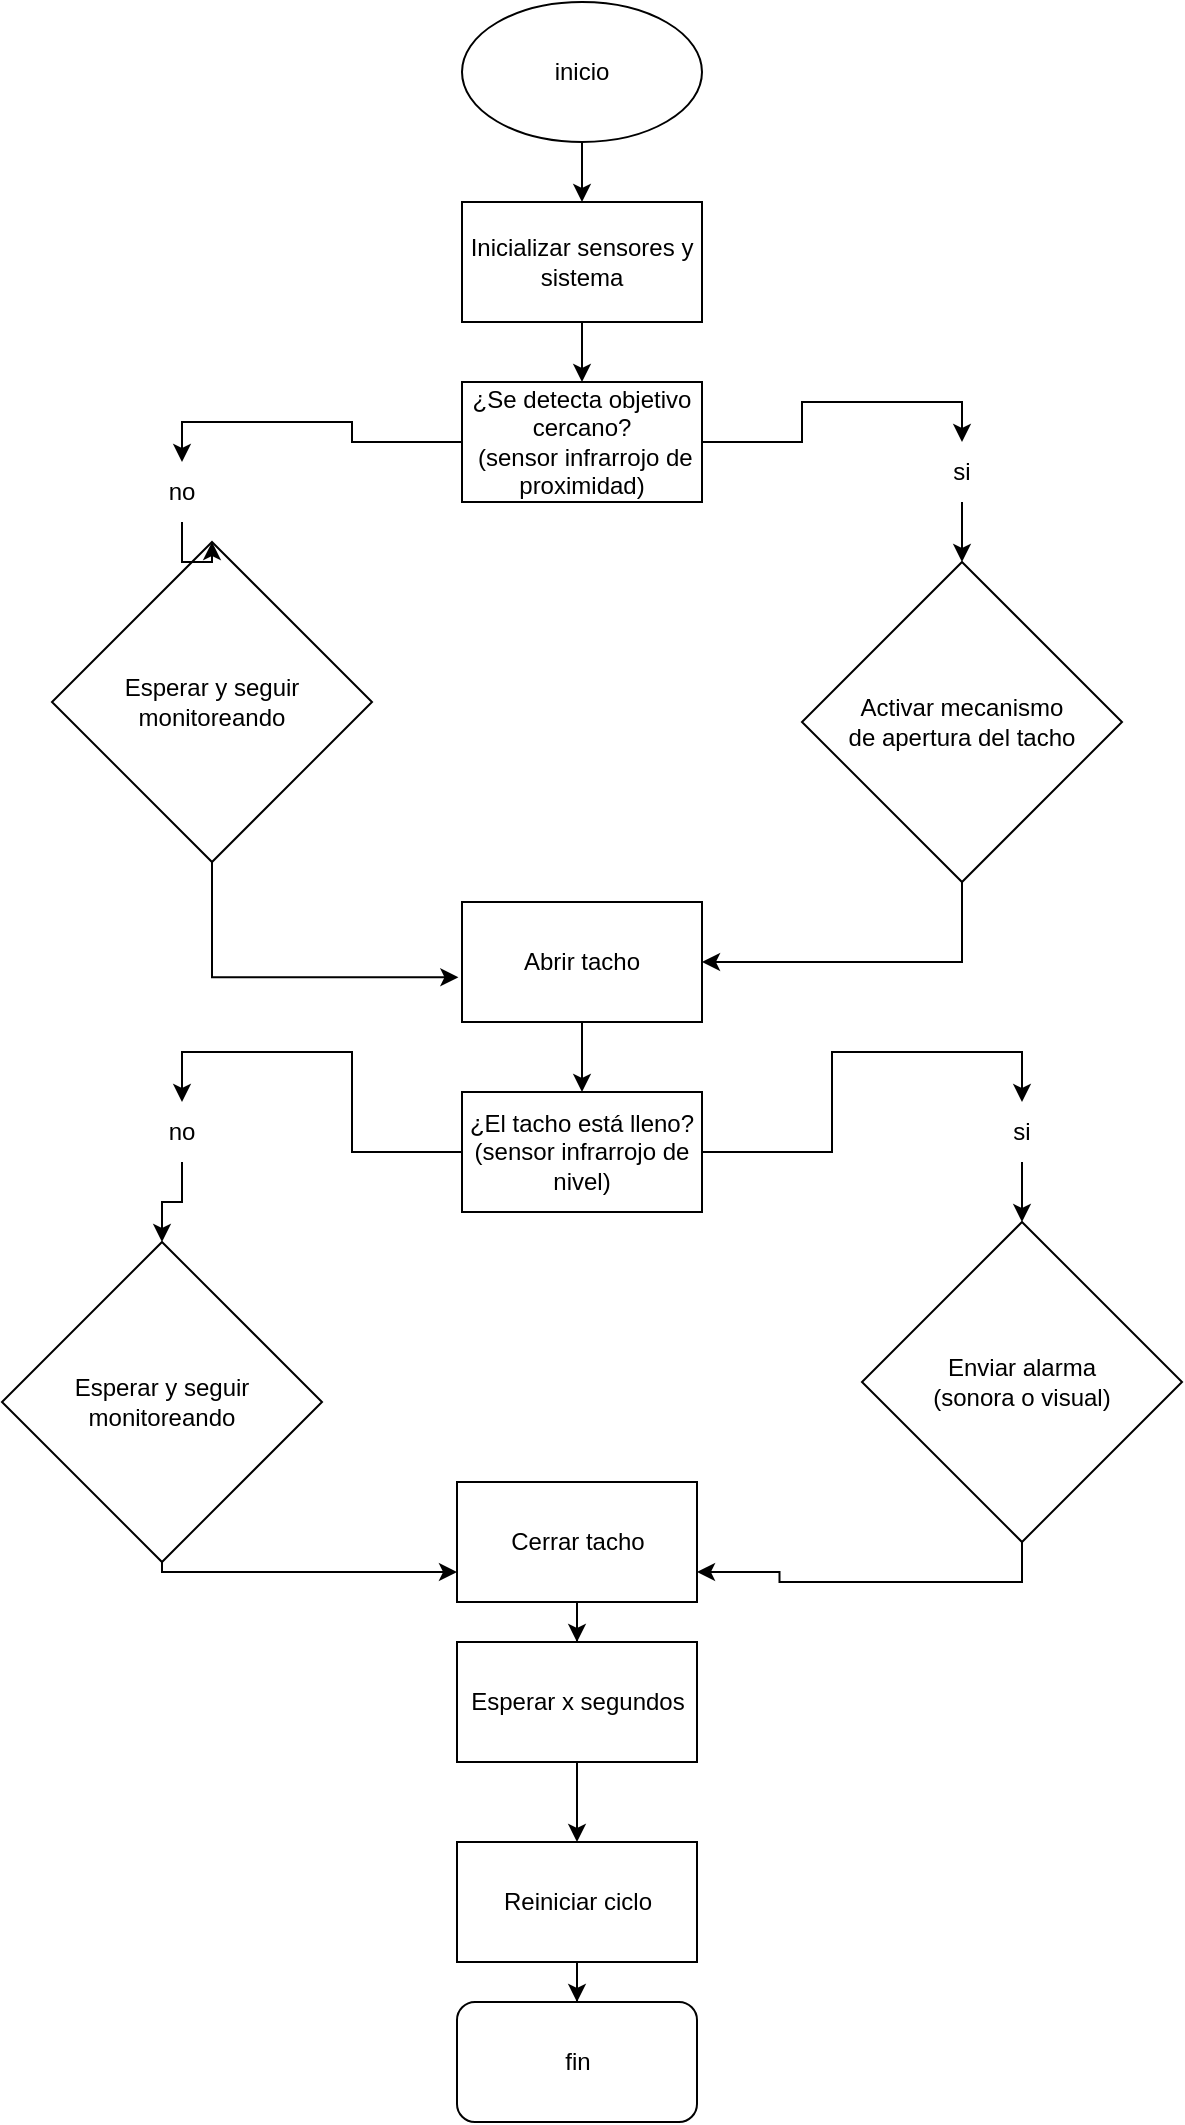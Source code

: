<mxfile version="24.4.8" type="github">
  <diagram name="Página-1" id="Fdcft_bbUGeoOQ0fvpE3">
    <mxGraphModel dx="1306" dy="607" grid="1" gridSize="10" guides="1" tooltips="1" connect="1" arrows="1" fold="1" page="1" pageScale="1" pageWidth="827" pageHeight="1169" math="0" shadow="0">
      <root>
        <mxCell id="0" />
        <mxCell id="1" parent="0" />
        <mxCell id="RHaixXQDEJietZLJNfVG-19" style="edgeStyle=orthogonalEdgeStyle;rounded=0;orthogonalLoop=1;jettySize=auto;html=1;entryX=0.5;entryY=0;entryDx=0;entryDy=0;" edge="1" parent="1" source="RHaixXQDEJietZLJNfVG-2" target="RHaixXQDEJietZLJNfVG-14">
          <mxGeometry relative="1" as="geometry" />
        </mxCell>
        <mxCell id="RHaixXQDEJietZLJNfVG-2" value="inicio" style="ellipse;whiteSpace=wrap;html=1;" vertex="1" parent="1">
          <mxGeometry x="310" y="10" width="120" height="70" as="geometry" />
        </mxCell>
        <mxCell id="RHaixXQDEJietZLJNfVG-23" style="edgeStyle=orthogonalEdgeStyle;rounded=0;orthogonalLoop=1;jettySize=auto;html=1;entryX=-0.015;entryY=0.627;entryDx=0;entryDy=0;entryPerimeter=0;" edge="1" parent="1" source="RHaixXQDEJietZLJNfVG-4" target="RHaixXQDEJietZLJNfVG-11">
          <mxGeometry relative="1" as="geometry">
            <mxPoint x="185" y="510.0" as="targetPoint" />
            <Array as="points">
              <mxPoint x="185" y="498" />
            </Array>
          </mxGeometry>
        </mxCell>
        <mxCell id="RHaixXQDEJietZLJNfVG-4" value="&lt;div&gt;Esperar y seguir&lt;/div&gt;&lt;div&gt;monitoreando&lt;/div&gt;" style="rhombus;whiteSpace=wrap;html=1;" vertex="1" parent="1">
          <mxGeometry x="105" y="280" width="160" height="160" as="geometry" />
        </mxCell>
        <mxCell id="RHaixXQDEJietZLJNfVG-25" style="edgeStyle=orthogonalEdgeStyle;rounded=0;orthogonalLoop=1;jettySize=auto;html=1;entryX=1;entryY=0.5;entryDx=0;entryDy=0;exitX=0.5;exitY=1;exitDx=0;exitDy=0;" edge="1" parent="1" source="RHaixXQDEJietZLJNfVG-5" target="RHaixXQDEJietZLJNfVG-11">
          <mxGeometry relative="1" as="geometry">
            <mxPoint x="550" y="580" as="targetPoint" />
            <Array as="points">
              <mxPoint x="560" y="490" />
            </Array>
          </mxGeometry>
        </mxCell>
        <mxCell id="RHaixXQDEJietZLJNfVG-5" value="&lt;div&gt;Activar mecanismo&lt;/div&gt;&lt;div&gt;de apertura del tacho&lt;/div&gt;" style="rhombus;whiteSpace=wrap;html=1;" vertex="1" parent="1">
          <mxGeometry x="480" y="290" width="160" height="160" as="geometry" />
        </mxCell>
        <mxCell id="RHaixXQDEJietZLJNfVG-30" style="edgeStyle=orthogonalEdgeStyle;rounded=0;orthogonalLoop=1;jettySize=auto;html=1;entryX=0;entryY=0.75;entryDx=0;entryDy=0;" edge="1" parent="1" source="RHaixXQDEJietZLJNfVG-7" target="RHaixXQDEJietZLJNfVG-16">
          <mxGeometry relative="1" as="geometry">
            <Array as="points">
              <mxPoint x="160" y="795" />
            </Array>
          </mxGeometry>
        </mxCell>
        <mxCell id="RHaixXQDEJietZLJNfVG-7" value="&lt;div&gt;Esperar y seguir&lt;/div&gt;&lt;div&gt;monitoreando&lt;/div&gt;" style="rhombus;whiteSpace=wrap;html=1;" vertex="1" parent="1">
          <mxGeometry x="80" y="630" width="160" height="160" as="geometry" />
        </mxCell>
        <mxCell id="RHaixXQDEJietZLJNfVG-31" style="edgeStyle=orthogonalEdgeStyle;rounded=0;orthogonalLoop=1;jettySize=auto;html=1;exitX=0.5;exitY=1;exitDx=0;exitDy=0;entryX=1;entryY=0.75;entryDx=0;entryDy=0;" edge="1" parent="1" source="RHaixXQDEJietZLJNfVG-8" target="RHaixXQDEJietZLJNfVG-16">
          <mxGeometry relative="1" as="geometry" />
        </mxCell>
        <mxCell id="RHaixXQDEJietZLJNfVG-8" value="&lt;div&gt;Enviar alarma&lt;/div&gt;&lt;div&gt;(sonora o visual)&lt;/div&gt;" style="rhombus;whiteSpace=wrap;html=1;" vertex="1" parent="1">
          <mxGeometry x="510" y="620" width="160" height="160" as="geometry" />
        </mxCell>
        <mxCell id="RHaixXQDEJietZLJNfVG-9" value="fin" style="rounded=1;whiteSpace=wrap;html=1;" vertex="1" parent="1">
          <mxGeometry x="307.5" y="1010" width="120" height="60" as="geometry" />
        </mxCell>
        <mxCell id="RHaixXQDEJietZLJNfVG-28" style="edgeStyle=orthogonalEdgeStyle;rounded=0;orthogonalLoop=1;jettySize=auto;html=1;entryX=0.5;entryY=0;entryDx=0;entryDy=0;" edge="1" parent="1" source="RHaixXQDEJietZLJNfVG-41" target="RHaixXQDEJietZLJNfVG-8">
          <mxGeometry relative="1" as="geometry" />
        </mxCell>
        <mxCell id="RHaixXQDEJietZLJNfVG-29" style="edgeStyle=orthogonalEdgeStyle;rounded=0;orthogonalLoop=1;jettySize=auto;html=1;entryX=0.5;entryY=0;entryDx=0;entryDy=0;" edge="1" parent="1" source="RHaixXQDEJietZLJNfVG-39" target="RHaixXQDEJietZLJNfVG-7">
          <mxGeometry relative="1" as="geometry" />
        </mxCell>
        <mxCell id="RHaixXQDEJietZLJNfVG-10" value="¿El tacho está lleno?&lt;br/&gt;              (sensor infrarrojo de nivel)" style="rounded=0;whiteSpace=wrap;html=1;" vertex="1" parent="1">
          <mxGeometry x="310" y="555" width="120" height="60" as="geometry" />
        </mxCell>
        <mxCell id="RHaixXQDEJietZLJNfVG-27" style="edgeStyle=orthogonalEdgeStyle;rounded=0;orthogonalLoop=1;jettySize=auto;html=1;" edge="1" parent="1" source="RHaixXQDEJietZLJNfVG-11" target="RHaixXQDEJietZLJNfVG-10">
          <mxGeometry relative="1" as="geometry" />
        </mxCell>
        <mxCell id="RHaixXQDEJietZLJNfVG-11" value="Abrir tacho" style="rounded=0;whiteSpace=wrap;html=1;" vertex="1" parent="1">
          <mxGeometry x="310" y="460" width="120" height="60" as="geometry" />
        </mxCell>
        <mxCell id="RHaixXQDEJietZLJNfVG-21" style="edgeStyle=orthogonalEdgeStyle;rounded=0;orthogonalLoop=1;jettySize=auto;html=1;entryX=0.5;entryY=0;entryDx=0;entryDy=0;" edge="1" parent="1" source="RHaixXQDEJietZLJNfVG-35" target="RHaixXQDEJietZLJNfVG-4">
          <mxGeometry relative="1" as="geometry">
            <mxPoint x="180" y="230" as="targetPoint" />
          </mxGeometry>
        </mxCell>
        <mxCell id="RHaixXQDEJietZLJNfVG-22" style="edgeStyle=orthogonalEdgeStyle;rounded=0;orthogonalLoop=1;jettySize=auto;html=1;entryX=0.5;entryY=0;entryDx=0;entryDy=0;" edge="1" parent="1" source="RHaixXQDEJietZLJNfVG-37" target="RHaixXQDEJietZLJNfVG-5">
          <mxGeometry relative="1" as="geometry">
            <mxPoint x="570" y="230" as="targetPoint" />
          </mxGeometry>
        </mxCell>
        <mxCell id="RHaixXQDEJietZLJNfVG-12" value="&lt;div&gt;¿Se detecta objetivo cercano?&lt;/div&gt;&lt;div&gt;&amp;nbsp;(sensor infrarrojo de proximidad)&lt;/div&gt;" style="rounded=0;whiteSpace=wrap;html=1;" vertex="1" parent="1">
          <mxGeometry x="310" y="200" width="120" height="60" as="geometry" />
        </mxCell>
        <mxCell id="RHaixXQDEJietZLJNfVG-20" style="edgeStyle=orthogonalEdgeStyle;rounded=0;orthogonalLoop=1;jettySize=auto;html=1;entryX=0.5;entryY=0;entryDx=0;entryDy=0;" edge="1" parent="1" source="RHaixXQDEJietZLJNfVG-14" target="RHaixXQDEJietZLJNfVG-12">
          <mxGeometry relative="1" as="geometry" />
        </mxCell>
        <mxCell id="RHaixXQDEJietZLJNfVG-14" value="Inicializar sensores y sistema" style="rounded=0;whiteSpace=wrap;html=1;" vertex="1" parent="1">
          <mxGeometry x="310" y="110" width="120" height="60" as="geometry" />
        </mxCell>
        <mxCell id="RHaixXQDEJietZLJNfVG-32" style="edgeStyle=orthogonalEdgeStyle;rounded=0;orthogonalLoop=1;jettySize=auto;html=1;" edge="1" parent="1" source="RHaixXQDEJietZLJNfVG-16" target="RHaixXQDEJietZLJNfVG-17">
          <mxGeometry relative="1" as="geometry" />
        </mxCell>
        <mxCell id="RHaixXQDEJietZLJNfVG-16" value="Cerrar tacho" style="rounded=0;whiteSpace=wrap;html=1;" vertex="1" parent="1">
          <mxGeometry x="307.5" y="750" width="120" height="60" as="geometry" />
        </mxCell>
        <mxCell id="RHaixXQDEJietZLJNfVG-33" style="edgeStyle=orthogonalEdgeStyle;rounded=0;orthogonalLoop=1;jettySize=auto;html=1;entryX=0.5;entryY=0;entryDx=0;entryDy=0;" edge="1" parent="1" source="RHaixXQDEJietZLJNfVG-17" target="RHaixXQDEJietZLJNfVG-18">
          <mxGeometry relative="1" as="geometry" />
        </mxCell>
        <mxCell id="RHaixXQDEJietZLJNfVG-17" value="Esperar x segundos" style="rounded=0;whiteSpace=wrap;html=1;" vertex="1" parent="1">
          <mxGeometry x="307.5" y="830" width="120" height="60" as="geometry" />
        </mxCell>
        <mxCell id="RHaixXQDEJietZLJNfVG-34" style="edgeStyle=orthogonalEdgeStyle;rounded=0;orthogonalLoop=1;jettySize=auto;html=1;entryX=0.5;entryY=0;entryDx=0;entryDy=0;" edge="1" parent="1" source="RHaixXQDEJietZLJNfVG-18" target="RHaixXQDEJietZLJNfVG-9">
          <mxGeometry relative="1" as="geometry" />
        </mxCell>
        <mxCell id="RHaixXQDEJietZLJNfVG-18" value="Reiniciar ciclo" style="rounded=0;whiteSpace=wrap;html=1;" vertex="1" parent="1">
          <mxGeometry x="307.5" y="930" width="120" height="60" as="geometry" />
        </mxCell>
        <mxCell id="RHaixXQDEJietZLJNfVG-36" value="" style="edgeStyle=orthogonalEdgeStyle;rounded=0;orthogonalLoop=1;jettySize=auto;html=1;entryX=0.5;entryY=0;entryDx=0;entryDy=0;" edge="1" parent="1" source="RHaixXQDEJietZLJNfVG-12" target="RHaixXQDEJietZLJNfVG-35">
          <mxGeometry relative="1" as="geometry">
            <mxPoint x="185" y="280" as="targetPoint" />
            <mxPoint x="310" y="230" as="sourcePoint" />
          </mxGeometry>
        </mxCell>
        <mxCell id="RHaixXQDEJietZLJNfVG-35" value="no" style="text;html=1;align=center;verticalAlign=middle;whiteSpace=wrap;rounded=0;" vertex="1" parent="1">
          <mxGeometry x="140" y="240" width="60" height="30" as="geometry" />
        </mxCell>
        <mxCell id="RHaixXQDEJietZLJNfVG-38" value="" style="edgeStyle=orthogonalEdgeStyle;rounded=0;orthogonalLoop=1;jettySize=auto;html=1;entryX=0.5;entryY=0;entryDx=0;entryDy=0;" edge="1" parent="1" source="RHaixXQDEJietZLJNfVG-12" target="RHaixXQDEJietZLJNfVG-37">
          <mxGeometry relative="1" as="geometry">
            <mxPoint x="570" y="270" as="targetPoint" />
            <mxPoint x="430" y="230" as="sourcePoint" />
          </mxGeometry>
        </mxCell>
        <mxCell id="RHaixXQDEJietZLJNfVG-37" value="si" style="text;html=1;align=center;verticalAlign=middle;whiteSpace=wrap;rounded=0;" vertex="1" parent="1">
          <mxGeometry x="530" y="230" width="60" height="30" as="geometry" />
        </mxCell>
        <mxCell id="RHaixXQDEJietZLJNfVG-40" value="" style="edgeStyle=orthogonalEdgeStyle;rounded=0;orthogonalLoop=1;jettySize=auto;html=1;entryX=0.5;entryY=0;entryDx=0;entryDy=0;" edge="1" parent="1" source="RHaixXQDEJietZLJNfVG-10" target="RHaixXQDEJietZLJNfVG-39">
          <mxGeometry relative="1" as="geometry">
            <mxPoint x="310" y="585" as="sourcePoint" />
            <mxPoint x="160" y="600" as="targetPoint" />
          </mxGeometry>
        </mxCell>
        <mxCell id="RHaixXQDEJietZLJNfVG-39" value="no" style="text;html=1;align=center;verticalAlign=middle;whiteSpace=wrap;rounded=0;" vertex="1" parent="1">
          <mxGeometry x="140" y="560" width="60" height="30" as="geometry" />
        </mxCell>
        <mxCell id="RHaixXQDEJietZLJNfVG-42" value="" style="edgeStyle=orthogonalEdgeStyle;rounded=0;orthogonalLoop=1;jettySize=auto;html=1;entryX=0.5;entryY=0;entryDx=0;entryDy=0;" edge="1" parent="1" source="RHaixXQDEJietZLJNfVG-10" target="RHaixXQDEJietZLJNfVG-41">
          <mxGeometry relative="1" as="geometry">
            <mxPoint x="430" y="585" as="sourcePoint" />
            <mxPoint x="598" y="590" as="targetPoint" />
          </mxGeometry>
        </mxCell>
        <mxCell id="RHaixXQDEJietZLJNfVG-41" value="si" style="text;html=1;align=center;verticalAlign=middle;whiteSpace=wrap;rounded=0;" vertex="1" parent="1">
          <mxGeometry x="560" y="560" width="60" height="30" as="geometry" />
        </mxCell>
      </root>
    </mxGraphModel>
  </diagram>
</mxfile>
